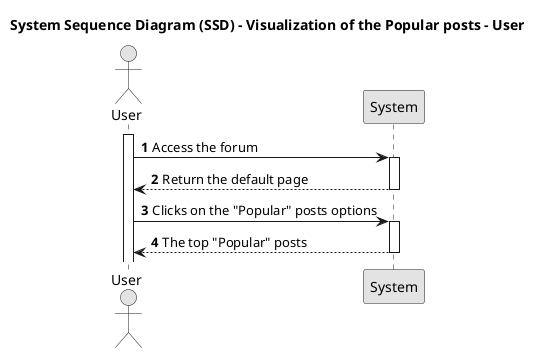 @startuml US004
skinparam monochrome true
skinparam packageStyle rectangle
skinparam shadowing false

title System Sequence Diagram (SSD) - Visualization of the Popular posts - User

autonumber

actor "User" as User
participant "System" as System

activate User
    User -> System: Access the forum
   
    activate System
        System --> User : Return the default page 
    deactivate System

    User -> System : Clicks on the "Popular" posts options

    activate System
        System --> User : The top "Popular" posts  
    deactivate System

@enduml